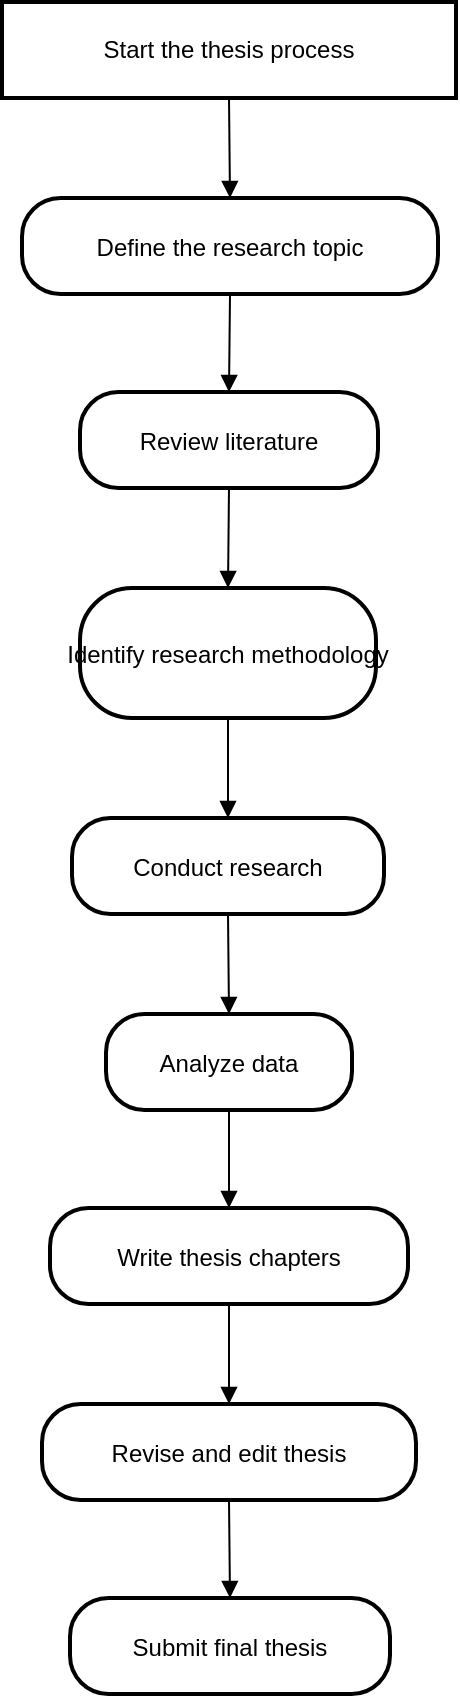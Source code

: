 <mxfile version="24.8.4">
  <diagram name="Page-1" id="Inr6I2QPDt_c9VEtHZKh">
    <mxGraphModel>
      <root>
        <mxCell id="0" />
        <mxCell id="1" parent="0" />
        <mxCell id="2" value="Start the thesis process" style="whiteSpace=wrap;strokeWidth=2;" vertex="1" parent="1">
          <mxGeometry x="8" y="8" width="227" height="48" as="geometry" />
        </mxCell>
        <mxCell id="3" value="Define the research topic" style="rounded=1;arcSize=40;strokeWidth=2" vertex="1" parent="1">
          <mxGeometry x="18" y="106" width="208" height="48" as="geometry" />
        </mxCell>
        <mxCell id="4" value="Review literature" style="rounded=1;arcSize=40;strokeWidth=2" vertex="1" parent="1">
          <mxGeometry x="47" y="203" width="149" height="48" as="geometry" />
        </mxCell>
        <mxCell id="5" value="Identify research methodology" style="rounded=1;arcSize=40;strokeWidth=2" vertex="1" parent="1">
          <mxGeometry x="47" y="301" width="148" height="65" as="geometry" />
        </mxCell>
        <mxCell id="6" value="Conduct research" style="rounded=1;arcSize=40;strokeWidth=2" vertex="1" parent="1">
          <mxGeometry x="43" y="416" width="156" height="48" as="geometry" />
        </mxCell>
        <mxCell id="7" value="Analyze data" style="rounded=1;arcSize=40;strokeWidth=2" vertex="1" parent="1">
          <mxGeometry x="60" y="514" width="123" height="48" as="geometry" />
        </mxCell>
        <mxCell id="8" value="Write thesis chapters" style="rounded=1;arcSize=40;strokeWidth=2" vertex="1" parent="1">
          <mxGeometry x="32" y="611" width="179" height="48" as="geometry" />
        </mxCell>
        <mxCell id="9" value="Revise and edit thesis" style="rounded=1;arcSize=40;strokeWidth=2" vertex="1" parent="1">
          <mxGeometry x="28" y="709" width="187" height="48" as="geometry" />
        </mxCell>
        <mxCell id="10" value="Submit final thesis" style="rounded=1;arcSize=40;strokeWidth=2" vertex="1" parent="1">
          <mxGeometry x="42" y="806" width="160" height="48" as="geometry" />
        </mxCell>
        <mxCell id="11" value="" style="curved=1;startArrow=none;endArrow=block;exitX=0.5;exitY=0.99;entryX=0.5;entryY=-0.01;" edge="1" parent="1" source="2" target="3">
          <mxGeometry relative="1" as="geometry">
            <Array as="points" />
          </mxGeometry>
        </mxCell>
        <mxCell id="12" value="" style="curved=1;startArrow=none;endArrow=block;exitX=0.5;exitY=0.98;entryX=0.5;entryY=0;" edge="1" parent="1" source="3" target="4">
          <mxGeometry relative="1" as="geometry">
            <Array as="points" />
          </mxGeometry>
        </mxCell>
        <mxCell id="13" value="" style="curved=1;startArrow=none;endArrow=block;exitX=0.5;exitY=1;entryX=0.5;entryY=0;" edge="1" parent="1" source="4" target="5">
          <mxGeometry relative="1" as="geometry">
            <Array as="points" />
          </mxGeometry>
        </mxCell>
        <mxCell id="14" value="" style="curved=1;startArrow=none;endArrow=block;exitX=0.5;exitY=1;entryX=0.5;entryY=0;" edge="1" parent="1" source="5" target="6">
          <mxGeometry relative="1" as="geometry">
            <Array as="points" />
          </mxGeometry>
        </mxCell>
        <mxCell id="15" value="" style="curved=1;startArrow=none;endArrow=block;exitX=0.5;exitY=0.99;entryX=0.5;entryY=-0.01;" edge="1" parent="1" source="6" target="7">
          <mxGeometry relative="1" as="geometry">
            <Array as="points" />
          </mxGeometry>
        </mxCell>
        <mxCell id="16" value="" style="curved=1;startArrow=none;endArrow=block;exitX=0.5;exitY=0.98;entryX=0.5;entryY=0;" edge="1" parent="1" source="7" target="8">
          <mxGeometry relative="1" as="geometry">
            <Array as="points" />
          </mxGeometry>
        </mxCell>
        <mxCell id="17" value="" style="curved=1;startArrow=none;endArrow=block;exitX=0.5;exitY=1;entryX=0.5;entryY=0;" edge="1" parent="1" source="8" target="9">
          <mxGeometry relative="1" as="geometry">
            <Array as="points" />
          </mxGeometry>
        </mxCell>
        <mxCell id="18" value="" style="curved=1;startArrow=none;endArrow=block;exitX=0.5;exitY=0.99;entryX=0.5;entryY=0.01;" edge="1" parent="1" source="9" target="10">
          <mxGeometry relative="1" as="geometry">
            <Array as="points" />
          </mxGeometry>
        </mxCell>
      </root>
    </mxGraphModel>
  </diagram>
</mxfile>
